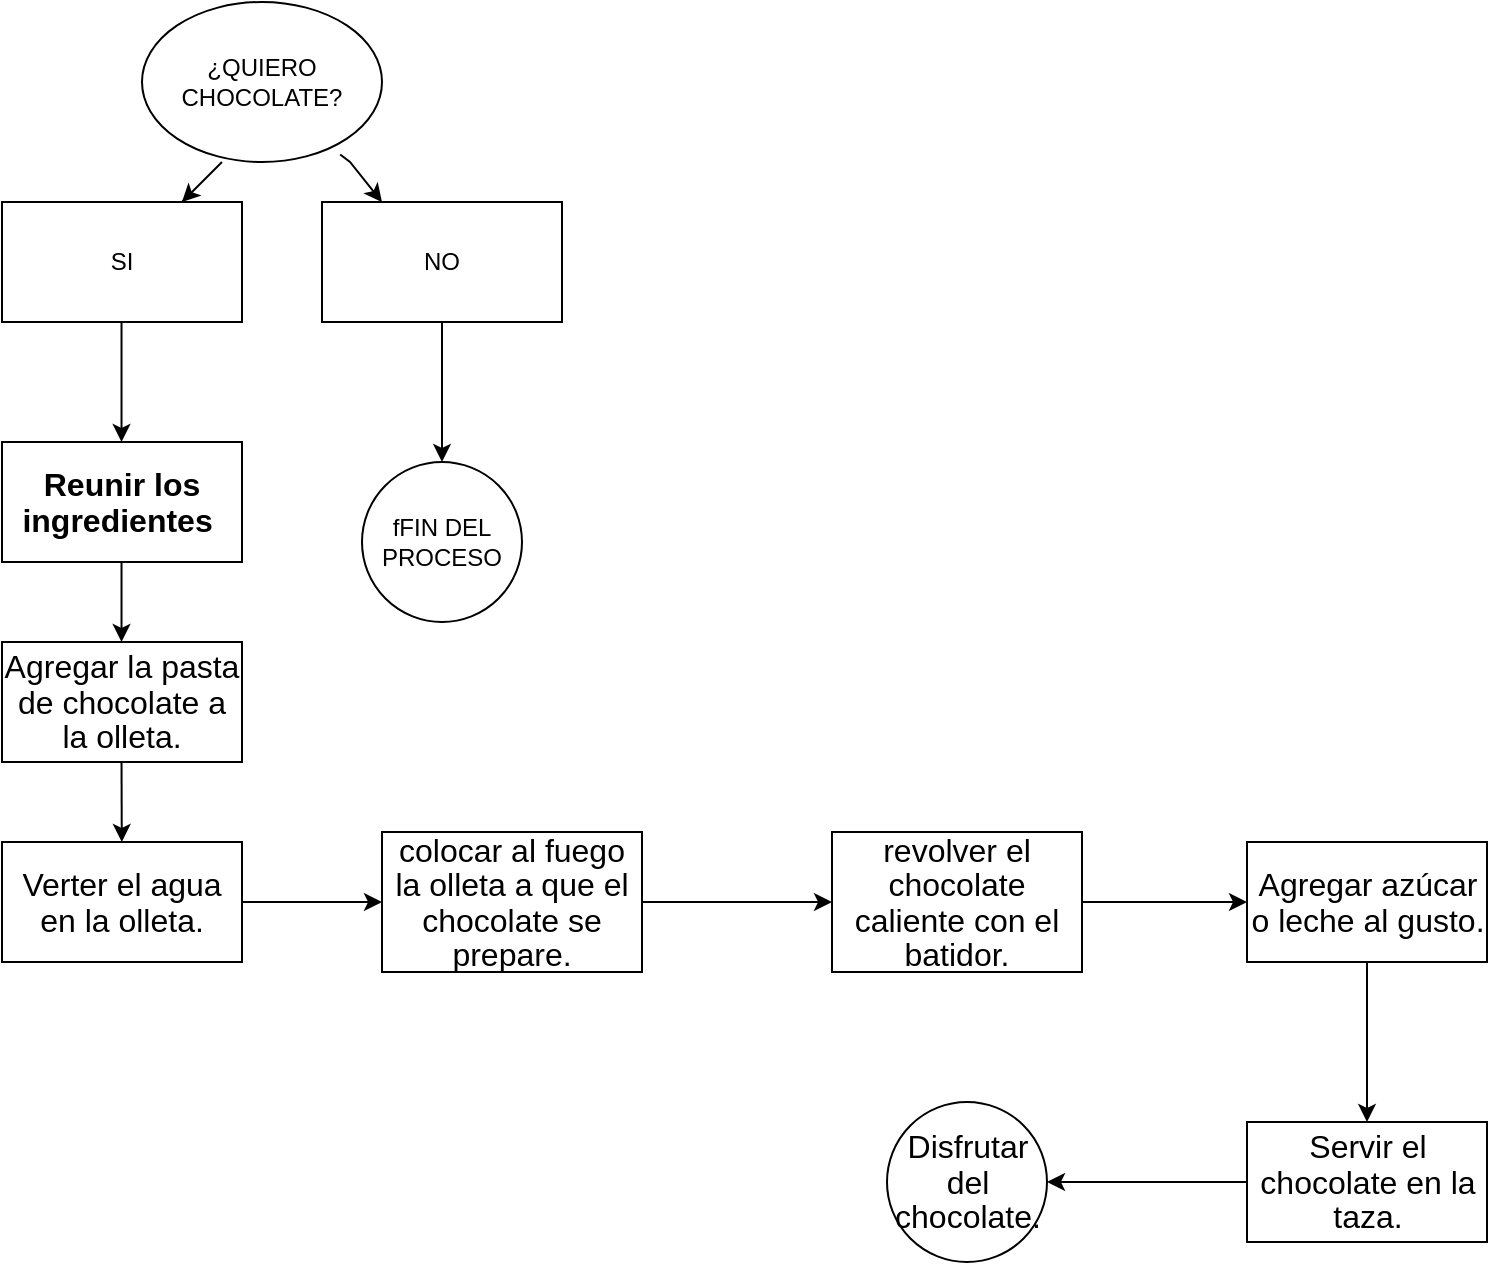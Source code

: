 <mxfile version="24.7.17">
  <diagram name="Página-1" id="4Yli1zMMpEZErpbqlIOZ">
    <mxGraphModel dx="1035" dy="541" grid="1" gridSize="10" guides="1" tooltips="1" connect="1" arrows="1" fold="1" page="1" pageScale="1" pageWidth="827" pageHeight="1169" math="0" shadow="0">
      <root>
        <mxCell id="0" />
        <mxCell id="1" parent="0" />
        <mxCell id="5SxU84tmNdesvVeLwSL2-1" value="¿QUIERO CHOCOLATE?" style="ellipse;whiteSpace=wrap;html=1;" vertex="1" parent="1">
          <mxGeometry x="280" y="40" width="120" height="80" as="geometry" />
        </mxCell>
        <mxCell id="5SxU84tmNdesvVeLwSL2-2" value="" style="endArrow=classic;html=1;rounded=0;" edge="1" parent="1" target="gO6qomgcmFq3ITzGljTb-1">
          <mxGeometry width="50" height="50" relative="1" as="geometry">
            <mxPoint x="300" y="140" as="sourcePoint" />
            <mxPoint x="270" y="170" as="targetPoint" />
            <Array as="points">
              <mxPoint x="320" y="120" />
            </Array>
          </mxGeometry>
        </mxCell>
        <mxCell id="gO6qomgcmFq3ITzGljTb-1" value="SI" style="rounded=0;whiteSpace=wrap;html=1;" vertex="1" parent="1">
          <mxGeometry x="210" y="140" width="120" height="60" as="geometry" />
        </mxCell>
        <mxCell id="gO6qomgcmFq3ITzGljTb-20" value="" style="edgeStyle=orthogonalEdgeStyle;rounded=0;orthogonalLoop=1;jettySize=auto;html=1;" edge="1" parent="1" source="gO6qomgcmFq3ITzGljTb-2" target="gO6qomgcmFq3ITzGljTb-19">
          <mxGeometry relative="1" as="geometry" />
        </mxCell>
        <mxCell id="gO6qomgcmFq3ITzGljTb-2" value="NO" style="rounded=0;whiteSpace=wrap;html=1;" vertex="1" parent="1">
          <mxGeometry x="370" y="140" width="120" height="60" as="geometry" />
        </mxCell>
        <mxCell id="gO6qomgcmFq3ITzGljTb-3" value="" style="endArrow=classic;html=1;rounded=0;exitX=0.909;exitY=0.828;exitDx=0;exitDy=0;exitPerimeter=0;" edge="1" parent="1">
          <mxGeometry width="50" height="50" relative="1" as="geometry">
            <mxPoint x="379.08" y="116.24" as="sourcePoint" />
            <mxPoint x="400" y="140" as="targetPoint" />
            <Array as="points">
              <mxPoint x="384" y="120" />
            </Array>
          </mxGeometry>
        </mxCell>
        <mxCell id="gO6qomgcmFq3ITzGljTb-6" value="" style="endArrow=classic;html=1;rounded=0;" edge="1" parent="1">
          <mxGeometry width="50" height="50" relative="1" as="geometry">
            <mxPoint x="269.76" y="200" as="sourcePoint" />
            <mxPoint x="269.76" y="260" as="targetPoint" />
          </mxGeometry>
        </mxCell>
        <mxCell id="gO6qomgcmFq3ITzGljTb-7" value="&lt;b&gt;&lt;span style=&quot;font-size:12.0pt;line-height:107%;&lt;br/&gt;font-family:&amp;quot;Arial&amp;quot;,sans-serif;mso-fareast-font-family:Aptos;mso-fareast-theme-font:&lt;br/&gt;minor-latin;mso-ansi-language:ES-MX;mso-fareast-language:EN-US;mso-bidi-language:&lt;br/&gt;AR-SA&quot;&gt;Reunir los ingredientes&amp;nbsp;&lt;/span&gt;&lt;/b&gt;" style="rounded=0;whiteSpace=wrap;html=1;" vertex="1" parent="1">
          <mxGeometry x="210" y="260" width="120" height="60" as="geometry" />
        </mxCell>
        <mxCell id="gO6qomgcmFq3ITzGljTb-8" value="" style="endArrow=classic;html=1;rounded=0;" edge="1" parent="1">
          <mxGeometry width="50" height="50" relative="1" as="geometry">
            <mxPoint x="269.76" y="320" as="sourcePoint" />
            <mxPoint x="269.76" y="360" as="targetPoint" />
          </mxGeometry>
        </mxCell>
        <mxCell id="gO6qomgcmFq3ITzGljTb-9" value="&lt;span style=&quot;font-size:12.0pt;line-height:107%;&lt;br/&gt;font-family:&amp;quot;Arial&amp;quot;,sans-serif;mso-fareast-font-family:Aptos;mso-fareast-theme-font:&lt;br/&gt;minor-latin;mso-ansi-language:ES-MX;mso-fareast-language:EN-US;mso-bidi-language:&lt;br/&gt;AR-SA&quot;&gt;Agregar la pasta de chocolate a la olleta.&lt;/span&gt;" style="rounded=0;whiteSpace=wrap;html=1;" vertex="1" parent="1">
          <mxGeometry x="210" y="360" width="120" height="60" as="geometry" />
        </mxCell>
        <mxCell id="gO6qomgcmFq3ITzGljTb-10" value="" style="endArrow=classic;html=1;rounded=0;" edge="1" parent="1" target="gO6qomgcmFq3ITzGljTb-11">
          <mxGeometry width="50" height="50" relative="1" as="geometry">
            <mxPoint x="269.76" y="420" as="sourcePoint" />
            <mxPoint x="269.76" y="460" as="targetPoint" />
          </mxGeometry>
        </mxCell>
        <mxCell id="gO6qomgcmFq3ITzGljTb-13" value="" style="edgeStyle=orthogonalEdgeStyle;rounded=0;orthogonalLoop=1;jettySize=auto;html=1;" edge="1" parent="1" source="gO6qomgcmFq3ITzGljTb-11" target="gO6qomgcmFq3ITzGljTb-12">
          <mxGeometry relative="1" as="geometry" />
        </mxCell>
        <mxCell id="gO6qomgcmFq3ITzGljTb-11" value="&lt;span style=&quot;font-size:12.0pt;line-height:107%;&lt;br/&gt;font-family:&amp;quot;Arial&amp;quot;,sans-serif;mso-fareast-font-family:Aptos;mso-fareast-theme-font:&lt;br/&gt;minor-latin;mso-ansi-language:ES-MX;mso-fareast-language:EN-US;mso-bidi-language:&lt;br/&gt;AR-SA&quot;&gt;Verter el agua en la olleta.&lt;/span&gt;" style="rounded=0;whiteSpace=wrap;html=1;" vertex="1" parent="1">
          <mxGeometry x="210" y="460" width="120" height="60" as="geometry" />
        </mxCell>
        <mxCell id="gO6qomgcmFq3ITzGljTb-15" value="" style="edgeStyle=orthogonalEdgeStyle;rounded=0;orthogonalLoop=1;jettySize=auto;html=1;" edge="1" parent="1" source="gO6qomgcmFq3ITzGljTb-12" target="gO6qomgcmFq3ITzGljTb-14">
          <mxGeometry relative="1" as="geometry" />
        </mxCell>
        <mxCell id="gO6qomgcmFq3ITzGljTb-12" value="&lt;span style=&quot;font-size:12.0pt;line-height:107%;&lt;br/&gt;font-family:&amp;quot;Arial&amp;quot;,sans-serif;mso-fareast-font-family:Aptos;mso-fareast-theme-font:&lt;br/&gt;minor-latin;mso-ansi-language:ES-MX;mso-fareast-language:EN-US;mso-bidi-language:&lt;br/&gt;AR-SA&quot;&gt;colocar al fuego la olleta a que el chocolate se prepare.&lt;/span&gt;" style="whiteSpace=wrap;html=1;rounded=0;" vertex="1" parent="1">
          <mxGeometry x="400" y="455" width="130" height="70" as="geometry" />
        </mxCell>
        <mxCell id="gO6qomgcmFq3ITzGljTb-18" value="" style="edgeStyle=orthogonalEdgeStyle;rounded=0;orthogonalLoop=1;jettySize=auto;html=1;" edge="1" parent="1" source="gO6qomgcmFq3ITzGljTb-14" target="gO6qomgcmFq3ITzGljTb-17">
          <mxGeometry relative="1" as="geometry" />
        </mxCell>
        <mxCell id="gO6qomgcmFq3ITzGljTb-14" value="&lt;span style=&quot;font-size:12.0pt;line-height:107%;&lt;br/&gt;font-family:&amp;quot;Arial&amp;quot;,sans-serif;mso-fareast-font-family:Aptos;mso-fareast-theme-font:&lt;br/&gt;minor-latin;mso-ansi-language:ES-MX;mso-fareast-language:EN-US;mso-bidi-language:&lt;br/&gt;AR-SA&quot;&gt;revolver el chocolate caliente con el batidor.&lt;/span&gt;" style="whiteSpace=wrap;html=1;rounded=0;" vertex="1" parent="1">
          <mxGeometry x="625" y="455" width="125" height="70" as="geometry" />
        </mxCell>
        <mxCell id="gO6qomgcmFq3ITzGljTb-22" value="" style="edgeStyle=orthogonalEdgeStyle;rounded=0;orthogonalLoop=1;jettySize=auto;html=1;" edge="1" parent="1" source="gO6qomgcmFq3ITzGljTb-17" target="gO6qomgcmFq3ITzGljTb-21">
          <mxGeometry relative="1" as="geometry" />
        </mxCell>
        <mxCell id="gO6qomgcmFq3ITzGljTb-17" value="&lt;span style=&quot;font-size:12.0pt;line-height:107%;&lt;br/&gt;font-family:&amp;quot;Arial&amp;quot;,sans-serif;mso-fareast-font-family:Aptos;mso-fareast-theme-font:&lt;br/&gt;minor-latin;mso-ansi-language:ES-MX;mso-fareast-language:EN-US;mso-bidi-language:&lt;br/&gt;AR-SA&quot;&gt;Agregar azúcar o leche al gusto.&lt;/span&gt;" style="whiteSpace=wrap;html=1;rounded=0;" vertex="1" parent="1">
          <mxGeometry x="832.5" y="460" width="120" height="60" as="geometry" />
        </mxCell>
        <mxCell id="gO6qomgcmFq3ITzGljTb-19" value="fFIN DEL PROCESO" style="ellipse;whiteSpace=wrap;html=1;rounded=0;" vertex="1" parent="1">
          <mxGeometry x="390" y="270" width="80" height="80" as="geometry" />
        </mxCell>
        <mxCell id="gO6qomgcmFq3ITzGljTb-26" value="" style="edgeStyle=orthogonalEdgeStyle;rounded=0;orthogonalLoop=1;jettySize=auto;html=1;" edge="1" parent="1" source="gO6qomgcmFq3ITzGljTb-21" target="gO6qomgcmFq3ITzGljTb-25">
          <mxGeometry relative="1" as="geometry" />
        </mxCell>
        <mxCell id="gO6qomgcmFq3ITzGljTb-21" value="&lt;span style=&quot;font-size:12.0pt;line-height:107%;&lt;br/&gt;font-family:&amp;quot;Arial&amp;quot;,sans-serif;mso-fareast-font-family:Aptos;mso-fareast-theme-font:&lt;br/&gt;minor-latin;mso-ansi-language:ES-MX;mso-fareast-language:EN-US;mso-bidi-language:&lt;br/&gt;AR-SA&quot;&gt;Servir el chocolate en la taza.&lt;/span&gt;" style="whiteSpace=wrap;html=1;rounded=0;" vertex="1" parent="1">
          <mxGeometry x="832.5" y="600" width="120" height="60" as="geometry" />
        </mxCell>
        <mxCell id="gO6qomgcmFq3ITzGljTb-25" value="&lt;span style=&quot;font-size:12.0pt;line-height:107%;&lt;br/&gt;font-family:&amp;quot;Arial&amp;quot;,sans-serif;mso-fareast-font-family:Aptos;mso-fareast-theme-font:&lt;br/&gt;minor-latin;mso-ansi-language:ES-MX;mso-fareast-language:EN-US;mso-bidi-language:&lt;br/&gt;AR-SA&quot;&gt;Disfrutar del chocolate.&lt;/span&gt;" style="ellipse;whiteSpace=wrap;html=1;rounded=0;" vertex="1" parent="1">
          <mxGeometry x="652.5" y="590" width="80" height="80" as="geometry" />
        </mxCell>
      </root>
    </mxGraphModel>
  </diagram>
</mxfile>
